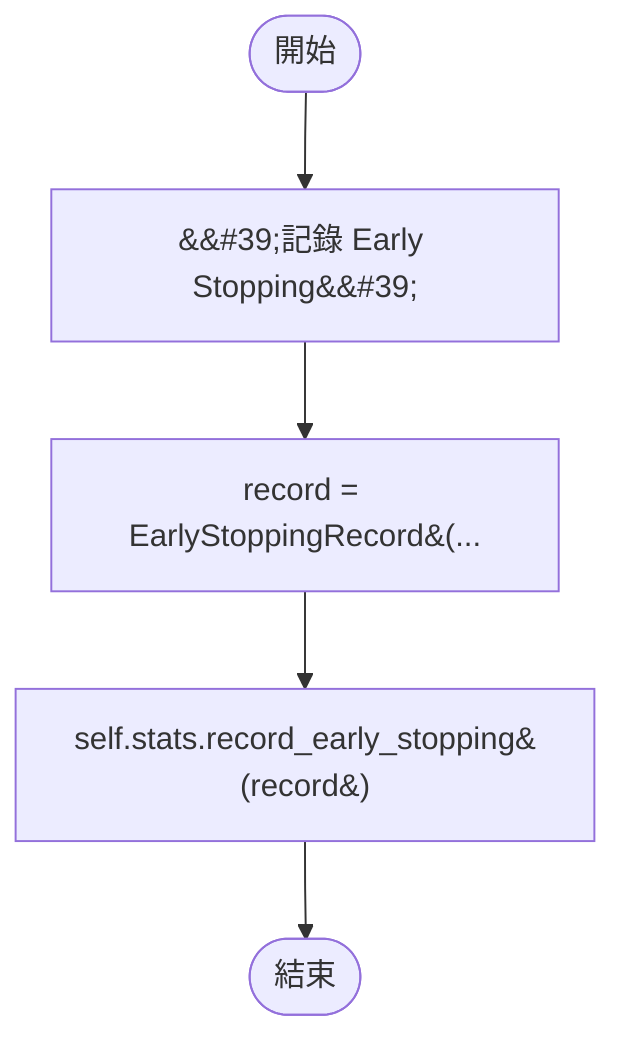 flowchart TB
    n1([開始])
    n2([結束])
    n3[&amp;&#35;39;記錄 Early Stopping&amp;&#35;39;]
    n4[record = EarlyStoppingRecord&#40;...]
    n5[self.stats.record_early_stopping&#40;record&#41;]
    n1 --> n3
    n3 --> n4
    n4 --> n5
    n5 --> n2